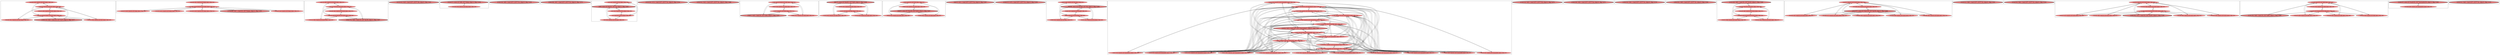 
digraph G {





subgraph cluster27 {


node1961 [fillcolor=lightcoral,label="[108/109]  %36 = load i32, i32* %j70, align 4, !dbg !1458",shape=ellipse,style=filled ]
node1964 [penwidth=3.0,fontsize=20,fillcolor=lightcoral,label="[100/113]  %46 = load i32, i32* %j70, align 4, !dbg !1477",shape=ellipse,style=filled ]
node1963 [fillcolor=lightcoral,label="[102/111]  %58 = load i32, i32* %j70, align 4, !dbg !1493",shape=ellipse,style=filled ]
node1965 [fillcolor=lightcoral,label="[104/105]  %51 = load i32, i32* %j70, align 4, !dbg !1481",shape=ellipse,style=filled ]
node1967 [fillcolor=lightcoral,label="[103/110]  store i32 0, i32* %j70, align 4, !dbg !1456",shape=ellipse,style=filled ]
node1962 [fillcolor=lightcoral,label="[101/112]  store i32 %inc97, i32* %j70, align 4, !dbg !1493",shape=ellipse,style=filled ]
node1966 [fillcolor=lightcoral,label="[106/107]  %56 = load i32, i32* %j70, align 4, !dbg !1490",shape=ellipse,style=filled ]

node1967->node1966 [ ]
node1965->node1967 [ ]
node1967->node1961 [ ]
node1963->node1962 [ ]
node1962->node1963 [ ]
node1966->node1962 [ ]
node1961->node1967 [ ]
node1965->node1962 [ ]
node1967->node1965 [ ]
node1962->node1965 [ ]
node1962->node1961 [ ]
node1964->node1967 [ ]
node1962->node1964 [ ]
node1964->node1962 [ ]
node1966->node1967 [ ]
node1967->node1963 [ ]
node1961->node1962 [ ]
node1967->node1964 [ ]
node1962->node1966 [ ]
node1963->node1967 [ ]


}

subgraph cluster28 {


node1974 [fillcolor=lightcoral,label="[184/185]  %61 = load i32, i32* %expn, align 4, !dbg !1504",shape=ellipse,style=filled ]
node1969 [fillcolor=lightcoral,label="[177/188]  store i32 %inc174, i32* %expn, align 4, !dbg !1612",shape=ellipse,style=filled ]
node1968 [penwidth=3.0,fontsize=20,fillcolor=lightcoral,label="[176/189]  %97 = load i32, i32* %expn, align 4, !dbg !1591",shape=ellipse,style=filled ]
node1971 [fillcolor=lightcoral,label="[180/181]  %18 = load i32, i32* %expn, align 4, !dbg !1372",shape=ellipse,style=filled ]
node1972 [fillcolor=lightcoral,label="[186/187]  %100 = load i32, i32* %expn, align 4, !dbg !1600",shape=ellipse,style=filled ]
node1970 [fillcolor=lightcoral,label="[178/179]  %101 = load i32, i32* %expn, align 4, !dbg !1607",shape=ellipse,style=filled ]
node1973 [fillcolor=lightcoral,label="[182/183]  %102 = load i32, i32* %expn, align 4, !dbg !1612",shape=ellipse,style=filled ]

node1969->node1971 [ ]
node1969->node1970 [ ]
node1969->node1972 [ ]
node1971->node1969 [ ]
node1969->node1974 [ ]
node1974->node1969 [ ]
node1969->node1973 [ ]
node1969->node1968 [ ]
node1968->node1969 [ ]
node1972->node1969 [ ]
node1970->node1969 [ ]
node1973->node1969 [ ]


}

subgraph cluster26 {


node1959 [fillcolor=lightcoral,label="[166/173]  %90 = load i32, i32* %j138, align 4, !dbg !1575",shape=ellipse,style=filled ]
node1958 [penwidth=3.0,fontsize=20,fillcolor=lightcoral,label="[164/175]  %96 = load i32, i32* %j138, align 4, !dbg !1587",shape=ellipse,style=filled ]
node1957 [fillcolor=lightcoral,label="[167/172]  store i32 0, i32* %j138, align 4, !dbg !1557",shape=ellipse,style=filled ]
node1955 [fillcolor=lightcoral,label="[170/171]  %85 = load i32, i32* %j138, align 4, !dbg !1559",shape=ellipse,style=filled ]
node1960 [fillcolor=lightcoral,label="[165/174]  store i32 %inc159, i32* %j138, align 4, !dbg !1587",shape=ellipse,style=filled ]
node1956 [fillcolor=lightcoral,label="[168/169]  %94 = load i32, i32* %j138, align 4, !dbg !1579",shape=ellipse,style=filled ]

node1955->node1960 [ ]
node1959->node1960 [ ]
node1960->node1959 [ ]
node1956->node1960 [ ]
node1957->node1956 [ ]
node1956->node1957 [ ]
node1960->node1955 [ ]
node1960->node1956 [ ]
node1957->node1955 [ ]
node1958->node1960 [ ]
node1958->node1957 [ ]
node1955->node1957 [ ]
node1960->node1958 [ ]
node1957->node1959 [ ]
node1959->node1957 [ ]
node1957->node1958 [ ]


}

subgraph cluster25 {


node1954 [penwidth=3.0,fontsize=20,fillcolor=lightcoral,label="[212/213]  %29 = load i32**, i32*** %b, align 8, !dbg !1431",shape=ellipse,style=filled ]



}

subgraph cluster24 {


node1953 [penwidth=3.0,fontsize=20,fillcolor=lightcoral,label="[214/217]  store i32 %68, i32* %tmp, align 4, !dbg !1528",shape=ellipse,style=filled ]
node1952 [fillcolor=lightcoral,label="[215/216]  %78 = load i32, i32* %tmp, align 4, !dbg !1538",shape=ellipse,style=filled ]

node1952->node1953 [ ]
node1953->node1952 [ ]


}

subgraph cluster22 {


node1950 [penwidth=3.0,fontsize=20,fillcolor=lightcoral,label="[218/219]  %69 = load i32**, i32*** %c, align 8, !dbg !1529",shape=ellipse,style=filled ]



}

subgraph cluster20 {


node1941 [penwidth=3.0,fontsize=20,fillcolor=lightcoral,label="[208/209]  %87 = load i32**, i32*** %c, align 8, !dbg !1572",shape=ellipse,style=filled ]



}

subgraph cluster18 {


node1939 [fillcolor=lightcoral,label="[1/8]  %20 = load i32, i32* %j, align 4, !dbg !1390",shape=ellipse,style=filled ]
node1938 [penwidth=3.0,fontsize=20,fillcolor=lightcoral,label="[0/9]  store i32 %inc41, i32* %j, align 4, !dbg !1402",shape=ellipse,style=filled ]
node1937 [fillcolor=lightcoral,label="[3/4]  %25 = load i32, i32* %j, align 4, !dbg !1402",shape=ellipse,style=filled ]
node1935 [fillcolor=lightcoral,label="[5/6]  %24 = load i32, i32* %j, align 4, !dbg !1399",shape=ellipse,style=filled ]
node1936 [fillcolor=lightcoral,label="[2/7]  store i32 0, i32* %j, align 4, !dbg !1388",shape=ellipse,style=filled ]

node1937->node1936 [ ]
node1936->node1939 [ ]
node1939->node1936 [ ]
node1936->node1937 [ ]
node1936->node1935 [ ]
node1935->node1936 [ ]
node1938->node1939 [ ]
node1939->node1938 [ ]
node1938->node1937 [ ]
node1937->node1938 [ ]
node1938->node1935 [ ]
node1935->node1938 [ ]


}

subgraph cluster16 {


node1933 [penwidth=3.0,fontsize=20,fillcolor=lightcoral,label="[222/223]  %74 = load i32**, i32*** %c, align 8, !dbg !1534",shape=ellipse,style=filled ]



}

subgraph cluster17 {


node1934 [penwidth=3.0,fontsize=20,fillcolor=lightcoral,label="[230/231]  %53 = load i32**, i32*** %c, align 8, !dbg !1488",shape=ellipse,style=filled ]



}

subgraph cluster4 {


node1897 [fillcolor=lightcoral,label="[79/86]  store i32 %inc64, i32* %i46, align 4, !dbg !1441",shape=ellipse,style=filled ]
node1896 [fillcolor=lightcoral,label="[80/85]  %34 = load i32, i32* %i46, align 4, !dbg !1441",shape=ellipse,style=filled ]
node1895 [penwidth=3.0,fontsize=20,fillcolor=lightcoral,label="[78/87]  %30 = load i32, i32* %i46, align 4, !dbg !1432",shape=ellipse,style=filled ]
node1893 [fillcolor=lightcoral,label="[82/83]  %27 = load i32, i32* %i46, align 4, !dbg !1415",shape=ellipse,style=filled ]
node1894 [fillcolor=lightcoral,label="[81/84]  store i32 0, i32* %i46, align 4, !dbg !1413",shape=ellipse,style=filled ]

node1893->node1897 [ ]
node1895->node1894 [ ]
node1894->node1895 [ ]
node1896->node1894 [ ]
node1897->node1893 [ ]
node1897->node1896 [ ]
node1894->node1896 [ ]
node1893->node1894 [ ]
node1896->node1897 [ ]
node1897->node1895 [ ]
node1894->node1893 [ ]
node1895->node1897 [ ]


}

subgraph cluster3 {


node1891 [penwidth=3.0,fontsize=20,fillcolor=lightcoral,label="[68/77]  store i32 %inc61, i32* %j50, align 4, !dbg !1436",shape=ellipse,style=filled ]
node1892 [fillcolor=lightcoral,label="[69/76]  %32 = load i32, i32* %j50, align 4, !dbg !1433",shape=ellipse,style=filled ]
node1890 [fillcolor=lightcoral,label="[73/74]  %33 = load i32, i32* %j50, align 4, !dbg !1436",shape=ellipse,style=filled ]
node1888 [fillcolor=lightcoral,label="[71/72]  %28 = load i32, i32* %j50, align 4, !dbg !1424",shape=ellipse,style=filled ]
node1889 [fillcolor=lightcoral,label="[70/75]  store i32 0, i32* %j50, align 4, !dbg !1422",shape=ellipse,style=filled ]

node1892->node1889 [ ]
node1889->node1890 [ ]
node1889->node1888 [ ]
node1890->node1889 [ ]
node1888->node1889 [ ]
node1891->node1892 [ ]
node1891->node1890 [ ]
node1892->node1891 [ ]
node1890->node1891 [ ]
node1889->node1892 [ ]
node1891->node1888 [ ]
node1888->node1891 [ ]


}

subgraph cluster2 {


node1885 [fillcolor=lightcoral,label="[60/65]  store i32 0, i32* %i28, align 4, !dbg !1379",shape=ellipse,style=filled ]
node1887 [fillcolor=lightcoral,label="[59/66]  %19 = load i32, i32* %i28, align 4, !dbg !1381",shape=ellipse,style=filled ]
node1886 [penwidth=3.0,fontsize=20,fillcolor=lightcoral,label="[58/67]  store i32 %inc44, i32* %i28, align 4, !dbg !1407",shape=ellipse,style=filled ]
node1883 [fillcolor=lightcoral,label="[63/64]  %22 = load i32, i32* %i28, align 4, !dbg !1398",shape=ellipse,style=filled ]
node1884 [fillcolor=lightcoral,label="[61/62]  %26 = load i32, i32* %i28, align 4, !dbg !1407",shape=ellipse,style=filled ]

node1885->node1884 [ ]
node1884->node1885 [ ]
node1885->node1883 [ ]
node1886->node1884 [ ]
node1886->node1887 [ ]
node1886->node1883 [ ]
node1884->node1886 [ ]
node1887->node1885 [ ]
node1887->node1886 [ ]
node1883->node1885 [ ]
node1885->node1887 [ ]
node1883->node1886 [ ]


}

subgraph cluster1 {


node1882 [penwidth=3.0,fontsize=20,fillcolor=lightcoral,label="[56/57]  %21 = load i32**, i32*** %a, align 8, !dbg !1397",shape=ellipse,style=filled ]



}

subgraph cluster12 {


node1928 [penwidth=3.0,fontsize=20,fillcolor=lightcoral,label="[226/227]  %79 = load i32**, i32*** %c, align 8, !dbg !1539",shape=ellipse,style=filled ]



}

subgraph cluster5 {


node1903 [fillcolor=lightcoral,label="[89/98]  %44 = load i32, i32* %k, align 4, !dbg !1476",shape=ellipse,style=filled ]
node1902 [penwidth=3.0,fontsize=20,fillcolor=lightcoral,label="[88/99]  store i32 %inc90, i32* %k, align 4, !dbg !1484",shape=ellipse,style=filled ]
node1901 [fillcolor=lightcoral,label="[91/92]  %52 = load i32, i32* %k, align 4, !dbg !1484",shape=ellipse,style=filled ]
node1900 [fillcolor=lightcoral,label="[90/97]  store i32 0, i32* %k, align 4, !dbg !1465",shape=ellipse,style=filled ]
node1898 [fillcolor=lightcoral,label="[95/96]  %41 = load i32, i32* %k, align 4, !dbg !1474",shape=ellipse,style=filled ]
node1899 [fillcolor=lightcoral,label="[93/94]  %37 = load i32, i32* %k, align 4, !dbg !1467",shape=ellipse,style=filled ]

node1899->node1902 [ ]
node1899->node1900 [ ]
node1898->node1902 [ ]
node1902->node1899 [ ]
node1902->node1898 [ ]
node1900->node1901 [ ]
node1901->node1900 [ ]
node1902->node1903 [ ]
node1903->node1900 [ ]
node1900->node1898 [ ]
node1903->node1902 [ ]
node1898->node1900 [ ]
node1902->node1901 [ ]
node1901->node1902 [ ]
node1900->node1899 [ ]
node1900->node1903 [ ]


}

subgraph cluster0 {


node1881 [fillcolor=lightcoral,label="[28/29]  %55 = load i32*, i32** %arrayidx93, align 8, !dbg !1488",shape=ellipse,style=filled ]
node1880 [fillcolor=lightcoral,label="[21/44]  store i32 %73, i32* %arrayidx125, align 4, !dbg !1537",shape=ellipse,style=filled ]
node1879 [fillcolor=lightcoral,label="[24/25]  %57 = load i32, i32* %arrayidx95, align 4, !dbg !1491",shape=ellipse,style=filled ]
node1878 [fillcolor=lightcoral,label="[26/27]  %81 = load i32*, i32** %arrayidx127, align 8, !dbg !1539",shape=ellipse,style=filled ]
node1876 [fillcolor=lightcoral,label="[20/45]  %31 = load i32*, i32** %arrayidx57, align 8, !dbg !1431",shape=ellipse,style=filled ]
node1877 [fillcolor=lightcoral,label="[22/23]  %93 = load i32*, i32** %arrayidx152, align 8, !dbg !1576",shape=ellipse,style=filled ]
node1864 [fillcolor=lightcoral,label="[32/33]  %66 = load i32*, i32** %arrayidx114, align 8, !dbg !1524",shape=ellipse,style=filled ]
node1866 [fillcolor=lightcoral,label="[14/51]  %71 = load i32*, i32** %arrayidx118, align 8, !dbg !1529",shape=ellipse,style=filled ]
node1862 [fillcolor=lightcoral,label="[36/37]  %40 = load i32*, i32** %arrayidx78, align 8, !dbg !1471",shape=ellipse,style=filled ]
node1860 [fillcolor=lightcoral,label="[40/41]  %45 = load i32*, i32** %arrayidx82, align 8, !dbg !1475",shape=ellipse,style=filled ]
node1872 [fillcolor=lightcoral,label="[15/50]  store i32 %rem55, i32* %arrayidx59, align 4, !dbg !1434",shape=ellipse,style=filled ]
node1863 [fillcolor=lightcoral,label="[34/35]  %50 = load i32*, i32** %arrayidx86, align 8, !dbg !1479",shape=ellipse,style=filled ]
node1859 [fillcolor=lightcoral,label="[42/43]  %47 = load i32, i32* %arrayidx84, align 4, !dbg !1475",shape=ellipse,style=filled ]
node1875 [fillcolor=lightcoral,label="[18/47]  %73 = load i32, i32* %arrayidx121, align 4, !dbg !1529",shape=ellipse,style=filled ]
node1868 [fillcolor=lightcoral,label="[12/53]  %76 = load i32*, i32** %arrayidx123, align 8, !dbg !1534",shape=ellipse,style=filled ]
node1861 [fillcolor=lightcoral,label="[38/39]  %42 = load i32, i32* %arrayidx80, align 4, !dbg !1471",shape=ellipse,style=filled ]
node1869 [fillcolor=lightcoral,label="[13/52]  store i32 %rem, i32* %arrayidx39, align 4, !dbg !1400",shape=ellipse,style=filled ]
node1870 [penwidth=3.0,fontsize=20,fillcolor=lightcoral,label="[10/55]  %23 = load i32*, i32** %arrayidx37, align 8, !dbg !1397",shape=ellipse,style=filled ]
node1865 [fillcolor=lightcoral,label="[30/31]  %89 = load i32*, i32** %arrayidx147, align 8, !dbg !1572",shape=ellipse,style=filled ]
node1867 [fillcolor=lightcoral,label="[19/46]  store i32 %add, i32* %arrayidx95, align 4, !dbg !1491",shape=ellipse,style=filled ]
node1871 [fillcolor=lightcoral,label="[11/54]  store i32 %mul, i32* %arrayidx88, align 4, !dbg !1482",shape=ellipse,style=filled ]
node1873 [fillcolor=lightcoral,label="[16/49]  %68 = load i32, i32* %arrayidx116, align 4, !dbg !1524",shape=ellipse,style=filled ]
node1874 [fillcolor=lightcoral,label="[17/48]  store i32 %78, i32* %arrayidx131, align 4, !dbg !1544",shape=ellipse,style=filled ]

node1871->node1876 [ ]
node1880->node1876 [ ]
node1875->node1880 [ ]
node1874->node1878 [ ]
node1878->node1874 [ ]
node1876->node1874 [ ]
node1874->node1873 [ ]
node1873->node1874 [ ]
node1872->node1881 [ ]
node1881->node1872 [ ]
node1877->node1872 [ ]
node1876->node1872 [ ]
node1872->node1876 [ ]
node1873->node1872 [ ]
node1872->node1873 [ ]
node1878->node1871 [ ]
node1877->node1871 [ ]
node1871->node1877 [ ]
node1873->node1880 [ ]
node1880->node1873 [ ]
node1871->node1875 [ ]
node1873->node1871 [ ]
node1875->node1871 [ ]
node1871->node1873 [ ]
node1880->node1875 [ ]
node1870->node1880 [ ]
node1880->node1863 [ ]
node1880->node1865 [ ]
node1880->node1870 [ ]
node1866->node1871 [ ]
node1871->node1859 [ ]
node1860->node1871 [ ]
node1864->node1869 [ ]
node1868->node1874 [ ]
node1872->node1859 [ ]
node1860->node1872 [ ]
node1872->node1863 [ ]
node1874->node1877 [ ]
node1863->node1880 [ ]
node1867->node1868 [ ]
node1869->node1863 [ ]
node1876->node1867 [ ]
node1866->node1872 [ ]
node1865->node1872 [ ]
node1876->node1880 [ ]
node1881->node1869 [ ]
node1871->node1878 [ ]
node1874->node1862 [ ]
node1859->node1869 [ ]
node1869->node1864 [ ]
node1867->node1864 [ ]
node1860->node1869 [ ]
node1867->node1881 [ ]
node1869->node1868 [ ]
node1869->node1859 [ ]
node1864->node1874 [ ]
node1872->node1860 [ ]
node1865->node1874 [ ]
node1867->node1860 [ ]
node1869->node1876 [ ]
node1880->node1860 [ ]
node1872->node1866 [ ]
node1869->node1861 [ ]
node1871->node1861 [ ]
node1870->node1872 [ ]
node1874->node1875 [ ]
node1872->node1861 [ ]
node1871->node1881 [ ]
node1876->node1871 [ ]
node1870->node1867 [ ]
node1877->node1874 [ ]
node1860->node1874 [ ]
node1860->node1867 [ ]
node1863->node1872 [ ]
node1874->node1876 [ ]
node1871->node1860 [ ]
node1869->node1865 [ ]
node1871->node1866 [ ]
node1862->node1872 [ ]
node1875->node1872 [ ]
node1872->node1865 [ ]
node1859->node1872 [ ]
node1864->node1872 [ ]
node1867->node1859 [ ]
node1872->node1877 [ ]
node1863->node1871 [ ]
node1868->node1880 [ ]
node1864->node1880 [ ]
node1871->node1868 [ ]
node1881->node1871 [ ]
node1878->node1867 [ ]
node1874->node1860 [ ]
node1865->node1867 [ ]
node1864->node1867 [ ]
node1881->node1874 [ ]
node1876->node1869 [ ]
node1865->node1880 [ ]
node1869->node1877 [ ]
node1877->node1867 [ ]
node1880->node1868 [ ]
node1868->node1871 [ ]
node1873->node1867 [ ]
node1861->node1872 [ ]
node1868->node1869 [ ]
node1872->node1862 [ ]
node1862->node1869 [ ]
node1866->node1874 [ ]
node1866->node1867 [ ]
node1874->node1866 [ ]
node1866->node1880 [ ]
node1867->node1866 [ ]
node1866->node1869 [ ]
node1879->node1880 [ ]
node1867->node1876 [ ]
node1862->node1867 [ ]
node1868->node1867 [ ]
node1874->node1859 [ ]
node1869->node1875 [ ]
node1872->node1868 [ ]
node1878->node1880 [ ]
node1864->node1871 [ ]
node1869->node1866 [ ]
node1859->node1880 [ ]
node1860->node1880 [ ]
node1880->node1862 [ ]
node1862->node1880 [ ]
node1867->node1865 [ ]
node1872->node1879 [ ]
node1867->node1861 [ ]
node1867->node1877 [ ]
node1861->node1867 [ ]
node1869->node1862 [ ]
node1878->node1869 [ ]
node1869->node1879 [ ]
node1879->node1867 [ ]
node1869->node1878 [ ]
node1879->node1874 [ ]
node1868->node1872 [ ]
node1861->node1874 [ ]
node1871->node1862 [ ]
node1862->node1874 [ ]
node1874->node1861 [ ]
node1861->node1880 [ ]
node1863->node1869 [ ]
node1869->node1881 [ ]
node1867->node1879 [ ]
node1877->node1869 [ ]
node1872->node1864 [ ]
node1861->node1871 [ ]
node1867->node1875 [ ]
node1879->node1872 [ ]
node1878->node1872 [ ]
node1880->node1866 [ ]
node1880->node1859 [ ]
node1880->node1861 [ ]
node1869->node1860 [ ]
node1875->node1867 [ ]
node1862->node1871 [ ]
node1872->node1878 [ ]
node1880->node1879 [ ]
node1867->node1873 [ ]
node1880->node1881 [ ]
node1867->node1863 [ ]
node1874->node1865 [ ]
node1872->node1875 [ ]
node1874->node1881 [ ]
node1871->node1864 [ ]
node1863->node1874 [ ]
node1870->node1874 [ ]
node1867->node1878 [ ]
node1863->node1867 [ ]
node1859->node1867 [ ]
node1867->node1870 [ ]
node1872->node1870 [ ]
node1874->node1870 [ ]
node1871->node1879 [ ]
node1881->node1880 [ ]
node1871->node1865 [ ]
node1869->node1873 [ ]
node1865->node1871 [ ]
node1874->node1864 [ ]
node1880->node1877 [ ]
node1881->node1867 [ ]
node1877->node1880 [ ]
node1874->node1868 [ ]
node1859->node1874 [ ]
node1875->node1869 [ ]
node1869->node1870 [ ]
node1867->node1862 [ ]
node1870->node1869 [ ]
node1873->node1869 [ ]
node1880->node1878 [ ]
node1879->node1869 [ ]
node1874->node1879 [ ]
node1865->node1869 [ ]
node1871->node1863 [ ]
node1874->node1863 [ ]
node1859->node1871 [ ]
node1880->node1864 [ ]
node1879->node1871 [ ]
node1870->node1871 [ ]
node1861->node1869 [ ]
node1871->node1870 [ ]
node1875->node1874 [ ]


}

subgraph cluster6 {


node1904 [penwidth=3.0,fontsize=20,fillcolor=lightcoral,label="[114/115]  %43 = load i32**, i32*** %b, align 8, !dbg !1475",shape=ellipse,style=filled ]



}

subgraph cluster14 {


node1931 [penwidth=3.0,fontsize=20,fillcolor=lightcoral,label="[228/229]  %38 = load i32**, i32*** %a, align 8, !dbg !1471",shape=ellipse,style=filled ]



}

subgraph cluster7 {


node1905 [penwidth=3.0,fontsize=20,fillcolor=lightcoral,label="[130/131]  %91 = load i32**, i32*** %c, align 8, !dbg !1576",shape=ellipse,style=filled ]



}

subgraph cluster23 {


node1951 [penwidth=3.0,fontsize=20,fillcolor=lightcoral,label="[190/191]  %99 = load i32**, i32*** %c, align 8, !dbg !1594",shape=ellipse,style=filled ]



}

subgraph cluster8 {


node1909 [penwidth=3.0,fontsize=20,fillcolor=lightcoral,label="[132/143]  %95 = load i32, i32* %i142, align 4, !dbg !1582",shape=ellipse,style=filled ]
node1911 [fillcolor=lightcoral,label="[133/142]  store i32 0, i32* %i142, align 4, !dbg !1566",shape=ellipse,style=filled ]
node1908 [fillcolor=lightcoral,label="[134/141]  %92 = load i32, i32* %i142, align 4, !dbg !1577",shape=ellipse,style=filled ]
node1906 [fillcolor=lightcoral,label="[136/137]  %86 = load i32, i32* %i142, align 4, !dbg !1568",shape=ellipse,style=filled ]
node1910 [fillcolor=lightcoral,label="[138/139]  %88 = load i32, i32* %i142, align 4, !dbg !1574",shape=ellipse,style=filled ]
node1907 [fillcolor=lightcoral,label="[135/140]  store i32 %inc156, i32* %i142, align 4, !dbg !1582",shape=ellipse,style=filled ]

node1907->node1910 [ ]
node1907->node1908 [ ]
node1906->node1907 [ ]
node1909->node1907 [ ]
node1907->node1909 [ ]
node1911->node1906 [ ]
node1910->node1911 [ ]
node1908->node1907 [ ]
node1911->node1910 [ ]
node1911->node1909 [ ]
node1910->node1907 [ ]
node1906->node1911 [ ]
node1909->node1911 [ ]
node1911->node1908 [ ]
node1907->node1906 [ ]
node1908->node1911 [ ]


}

subgraph cluster21 {


node1949 [fillcolor=lightcoral,label="[194/205]  store i32 0, i32* %j109, align 4, !dbg !1518",shape=ellipse,style=filled ]
node1948 [penwidth=3.0,fontsize=20,fillcolor=lightcoral,label="[192/207]  store i32 %inc133, i32* %j109, align 4, !dbg !1546",shape=ellipse,style=filled ]
node1944 [fillcolor=lightcoral,label="[197/198]  %72 = load i32, i32* %j109, align 4, !dbg !1531",shape=ellipse,style=filled ]
node1942 [fillcolor=lightcoral,label="[193/206]  %63 = load i32, i32* %j109, align 4, !dbg !1520",shape=ellipse,style=filled ]
node1945 [fillcolor=lightcoral,label="[203/204]  %82 = load i32, i32* %j109, align 4, !dbg !1541",shape=ellipse,style=filled ]
node1946 [fillcolor=lightcoral,label="[201/202]  %67 = load i32, i32* %j109, align 4, !dbg !1527",shape=ellipse,style=filled ]
node1943 [fillcolor=lightcoral,label="[195/196]  %77 = load i32, i32* %j109, align 4, !dbg !1536",shape=ellipse,style=filled ]
node1947 [fillcolor=lightcoral,label="[199/200]  %83 = load i32, i32* %j109, align 4, !dbg !1546",shape=ellipse,style=filled ]

node1947->node1948 [ ]
node1946->node1949 [ ]
node1949->node1946 [ ]
node1948->node1946 [ ]
node1946->node1948 [ ]
node1948->node1942 [ ]
node1948->node1943 [ ]
node1943->node1948 [ ]
node1942->node1948 [ ]
node1949->node1944 [ ]
node1949->node1942 [ ]
node1948->node1947 [ ]
node1947->node1949 [ ]
node1948->node1945 [ ]
node1944->node1948 [ ]
node1949->node1943 [ ]
node1943->node1949 [ ]
node1948->node1944 [ ]
node1945->node1948 [ ]
node1949->node1945 [ ]
node1942->node1949 [ ]
node1944->node1949 [ ]
node1945->node1949 [ ]
node1949->node1947 [ ]


}

subgraph cluster9 {


node1912 [penwidth=3.0,fontsize=20,fillcolor=lightcoral,label="[210/211]  %60 = load i32**, i32*** %c, align 8, !dbg !1502",shape=ellipse,style=filled ]



}

subgraph cluster19 {


node1940 [penwidth=3.0,fontsize=20,fillcolor=lightcoral,label="[224/225]  %64 = load i32**, i32*** %c, align 8, !dbg !1524",shape=ellipse,style=filled ]



}

subgraph cluster10 {


node1914 [fillcolor=lightcoral,label="[149/162]  store i32 0, i32* %i105, align 4, !dbg !1509",shape=ellipse,style=filled ]
node1918 [fillcolor=lightcoral,label="[152/153]  %84 = load i32, i32* %i105, align 4, !dbg !1551",shape=ellipse,style=filled ]
node1915 [fillcolor=lightcoral,label="[151/160]  store i32 %inc136, i32* %i105, align 4, !dbg !1551",shape=ellipse,style=filled ]
node1913 [fillcolor=lightcoral,label="[158/159]  %80 = load i32, i32* %i105, align 4, !dbg !1540",shape=ellipse,style=filled ]
node1920 [fillcolor=lightcoral,label="[154/155]  %65 = load i32, i32* %i105, align 4, !dbg !1526",shape=ellipse,style=filled ]
node1919 [fillcolor=lightcoral,label="[156/157]  %75 = load i32, i32* %i105, align 4, !dbg !1535",shape=ellipse,style=filled ]
node1916 [fillcolor=lightcoral,label="[150/161]  %62 = load i32, i32* %i105, align 4, !dbg !1511",shape=ellipse,style=filled ]
node1917 [penwidth=3.0,fontsize=20,fillcolor=lightcoral,label="[148/163]  %70 = load i32, i32* %i105, align 4, !dbg !1530",shape=ellipse,style=filled ]

node1915->node1919 [ ]
node1920->node1915 [ ]
node1915->node1917 [ ]
node1915->node1920 [ ]
node1917->node1915 [ ]
node1919->node1914 [ ]
node1917->node1914 [ ]
node1914->node1913 [ ]
node1918->node1914 [ ]
node1915->node1916 [ ]
node1918->node1915 [ ]
node1914->node1918 [ ]
node1914->node1917 [ ]
node1916->node1914 [ ]
node1916->node1915 [ ]
node1914->node1916 [ ]
node1914->node1920 [ ]
node1914->node1919 [ ]
node1920->node1914 [ ]
node1913->node1914 [ ]
node1915->node1918 [ ]
node1913->node1915 [ ]
node1919->node1915 [ ]
node1915->node1913 [ ]


}

subgraph cluster11 {


node1922 [fillcolor=lightcoral,label="[117/128]  store i32 0, i32* %i66, align 4, !dbg !1447",shape=ellipse,style=filled ]
node1927 [fillcolor=lightcoral,label="[122/123]  %35 = load i32, i32* %i66, align 4, !dbg !1449",shape=ellipse,style=filled ]
node1923 [penwidth=3.0,fontsize=20,fillcolor=lightcoral,label="[116/129]  %49 = load i32, i32* %i66, align 4, !dbg !1480",shape=ellipse,style=filled ]
node1924 [fillcolor=lightcoral,label="[118/127]  %39 = load i32, i32* %i66, align 4, !dbg !1473",shape=ellipse,style=filled ]
node1921 [fillcolor=lightcoral,label="[124/125]  %59 = load i32, i32* %i66, align 4, !dbg !1498",shape=ellipse,style=filled ]
node1925 [fillcolor=lightcoral,label="[120/121]  %54 = load i32, i32* %i66, align 4, !dbg !1489",shape=ellipse,style=filled ]
node1926 [fillcolor=lightcoral,label="[119/126]  store i32 %inc100, i32* %i66, align 4, !dbg !1498",shape=ellipse,style=filled ]

node1925->node1926 [ ]
node1925->node1922 [ ]
node1924->node1922 [ ]
node1923->node1926 [ ]
node1921->node1922 [ ]
node1926->node1921 [ ]
node1922->node1925 [ ]
node1926->node1924 [ ]
node1923->node1922 [ ]
node1921->node1926 [ ]
node1927->node1926 [ ]
node1922->node1924 [ ]
node1926->node1923 [ ]
node1926->node1927 [ ]
node1922->node1927 [ ]
node1922->node1921 [ ]
node1924->node1926 [ ]
node1927->node1922 [ ]
node1926->node1925 [ ]
node1922->node1923 [ ]


}

subgraph cluster13 {


node1930 [penwidth=3.0,fontsize=20,fillcolor=lightcoral,label="[144/147]  store i32 %call102, i32* %arrayidx104, align 4, !dbg !1506",shape=ellipse,style=filled ]
node1929 [fillcolor=lightcoral,label="[145/146]  %98 = load i32, i32* %arrayidx162, align 4, !dbg !1593",shape=ellipse,style=filled ]

node1929->node1930 [ ]
node1930->node1929 [ ]


}

subgraph cluster15 {


node1932 [penwidth=3.0,fontsize=20,fillcolor=lightcoral,label="[220/221]  %48 = load i32**, i32*** %c, align 8, !dbg !1479",shape=ellipse,style=filled ]



}

}
